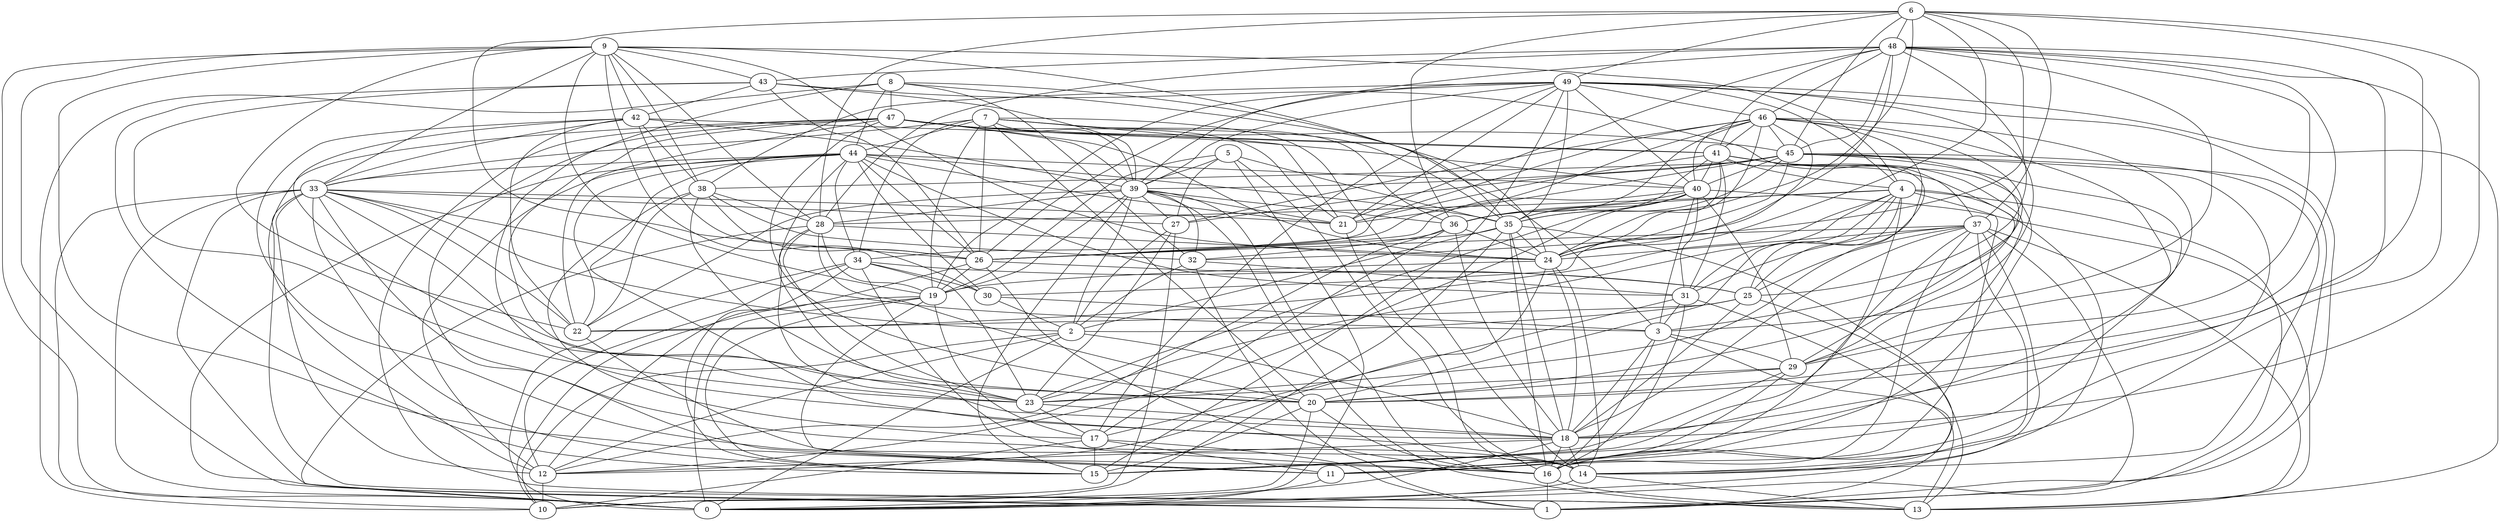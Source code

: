 digraph GG_graph {

subgraph G_graph {
edge [color = black]
"9" -> "30" [dir = none]
"9" -> "22" [dir = none]
"9" -> "19" [dir = none]
"9" -> "35" [dir = none]
"9" -> "42" [dir = none]
"38" -> "17" [dir = none]
"38" -> "22" [dir = none]
"43" -> "39" [dir = none]
"43" -> "15" [dir = none]
"43" -> "42" [dir = none]
"25" -> "22" [dir = none]
"25" -> "2" [dir = none]
"2" -> "12" [dir = none]
"2" -> "18" [dir = none]
"2" -> "0" [dir = none]
"2" -> "10" [dir = none]
"5" -> "16" [dir = none]
"5" -> "35" [dir = none]
"5" -> "19" [dir = none]
"5" -> "39" [dir = none]
"5" -> "27" [dir = none]
"7" -> "33" [dir = none]
"7" -> "21" [dir = none]
"7" -> "20" [dir = none]
"7" -> "14" [dir = none]
"29" -> "11" [dir = none]
"33" -> "13" [dir = none]
"33" -> "15" [dir = none]
"33" -> "2" [dir = none]
"33" -> "22" [dir = none]
"33" -> "3" [dir = none]
"33" -> "1" [dir = none]
"44" -> "34" [dir = none]
"44" -> "30" [dir = none]
"44" -> "23" [dir = none]
"44" -> "33" [dir = none]
"24" -> "12" [dir = none]
"24" -> "19" [dir = none]
"24" -> "18" [dir = none]
"48" -> "18" [dir = none]
"48" -> "43" [dir = none]
"48" -> "20" [dir = none]
"48" -> "39" [dir = none]
"48" -> "21" [dir = none]
"48" -> "24" [dir = none]
"48" -> "29" [dir = none]
"47" -> "22" [dir = none]
"47" -> "23" [dir = none]
"47" -> "20" [dir = none]
"47" -> "40" [dir = none]
"47" -> "45" [dir = none]
"47" -> "41" [dir = none]
"47" -> "21" [dir = none]
"47" -> "11" [dir = none]
"47" -> "12" [dir = none]
"16" -> "1" [dir = none]
"4" -> "22" [dir = none]
"4" -> "36" [dir = none]
"4" -> "15" [dir = none]
"4" -> "0" [dir = none]
"4" -> "31" [dir = none]
"4" -> "20" [dir = none]
"4" -> "16" [dir = none]
"46" -> "27" [dir = none]
"46" -> "25" [dir = none]
"46" -> "41" [dir = none]
"46" -> "45" [dir = none]
"46" -> "29" [dir = none]
"46" -> "15" [dir = none]
"46" -> "34" [dir = none]
"46" -> "24" [dir = none]
"46" -> "30" [dir = none]
"46" -> "3" [dir = none]
"41" -> "40" [dir = none]
"41" -> "4" [dir = none]
"41" -> "18" [dir = none]
"41" -> "35" [dir = none]
"41" -> "11" [dir = none]
"28" -> "23" [dir = none]
"28" -> "0" [dir = none]
"28" -> "18" [dir = none]
"28" -> "24" [dir = none]
"8" -> "32" [dir = none]
"8" -> "18" [dir = none]
"8" -> "24" [dir = none]
"31" -> "3" [dir = none]
"31" -> "16" [dir = none]
"31" -> "17" [dir = none]
"39" -> "32" [dir = none]
"36" -> "17" [dir = none]
"36" -> "32" [dir = none]
"36" -> "18" [dir = none]
"26" -> "16" [dir = none]
"26" -> "19" [dir = none]
"37" -> "25" [dir = none]
"37" -> "14" [dir = none]
"37" -> "16" [dir = none]
"37" -> "18" [dir = none]
"37" -> "26" [dir = none]
"19" -> "11" [dir = none]
"19" -> "10" [dir = none]
"19" -> "15" [dir = none]
"42" -> "26" [dir = none]
"42" -> "33" [dir = none]
"42" -> "38" [dir = none]
"42" -> "14" [dir = none]
"49" -> "4" [dir = none]
"49" -> "46" [dir = none]
"49" -> "15" [dir = none]
"49" -> "26" [dir = none]
"17" -> "15" [dir = none]
"17" -> "11" [dir = none]
"40" -> "31" [dir = none]
"40" -> "35" [dir = none]
"40" -> "26" [dir = none]
"40" -> "29" [dir = none]
"20" -> "10" [dir = none]
"20" -> "16" [dir = none]
"23" -> "18" [dir = none]
"3" -> "1" [dir = none]
"3" -> "16" [dir = none]
"6" -> "32" [dir = none]
"6" -> "36" [dir = none]
"6" -> "48" [dir = none]
"6" -> "20" [dir = none]
"6" -> "24" [dir = none]
"6" -> "37" [dir = none]
"45" -> "27" [dir = none]
"45" -> "14" [dir = none]
"45" -> "20" [dir = none]
"45" -> "39" [dir = none]
"45" -> "24" [dir = none]
"45" -> "11" [dir = none]
"45" -> "21" [dir = none]
"35" -> "2" [dir = none]
"35" -> "10" [dir = none]
"35" -> "24" [dir = none]
"35" -> "13" [dir = none]
"27" -> "23" [dir = none]
"27" -> "2" [dir = none]
"14" -> "13" [dir = none]
"14" -> "0" [dir = none]
"34" -> "12" [dir = none]
"34" -> "16" [dir = none]
"34" -> "30" [dir = none]
"34" -> "23" [dir = none]
"34" -> "15" [dir = none]
"42" -> "22" [dir = none]
"36" -> "24" [dir = none]
"45" -> "38" [dir = none]
"7" -> "44" [dir = none]
"49" -> "40" [dir = none]
"33" -> "12" [dir = none]
"7" -> "19" [dir = none]
"34" -> "25" [dir = none]
"39" -> "22" [dir = none]
"25" -> "14" [dir = none]
"35" -> "16" [dir = none]
"45" -> "35" [dir = none]
"44" -> "12" [dir = none]
"44" -> "21" [dir = none]
"48" -> "41" [dir = none]
"4" -> "25" [dir = none]
"37" -> "0" [dir = none]
"8" -> "44" [dir = none]
"44" -> "14" [dir = none]
"48" -> "3" [dir = none]
"45" -> "16" [dir = none]
"36" -> "12" [dir = none]
"22" -> "16" [dir = none]
"44" -> "40" [dir = none]
"9" -> "28" [dir = none]
"49" -> "13" [dir = none]
"8" -> "3" [dir = none]
"6" -> "18" [dir = none]
"25" -> "18" [dir = none]
"34" -> "0" [dir = none]
"40" -> "3" [dir = none]
"27" -> "10" [dir = none]
"7" -> "39" [dir = none]
"48" -> "25" [dir = none]
"39" -> "16" [dir = none]
"44" -> "26" [dir = none]
"42" -> "39" [dir = none]
"41" -> "23" [dir = none]
"41" -> "24" [dir = none]
"3" -> "29" [dir = none]
"44" -> "22" [dir = none]
"49" -> "17" [dir = none]
"49" -> "19" [dir = none]
"43" -> "26" [dir = none]
"6" -> "26" [dir = none]
"39" -> "27" [dir = none]
"39" -> "19" [dir = none]
"24" -> "14" [dir = none]
"40" -> "13" [dir = none]
"9" -> "1" [dir = none]
"9" -> "38" [dir = none]
"48" -> "28" [dir = none]
"39" -> "28" [dir = none]
"46" -> "40" [dir = none]
"29" -> "15" [dir = none]
"42" -> "23" [dir = none]
"3" -> "18" [dir = none]
"7" -> "26" [dir = none]
"38" -> "26" [dir = none]
"16" -> "13" [dir = none]
"26" -> "25" [dir = none]
"7" -> "34" [dir = none]
"32" -> "2" [dir = none]
"18" -> "16" [dir = none]
"7" -> "35" [dir = none]
"30" -> "2" [dir = none]
"47" -> "24" [dir = none]
"21" -> "14" [dir = none]
"40" -> "36" [dir = none]
"18" -> "0" [dir = none]
"49" -> "35" [dir = none]
"45" -> "40" [dir = none]
"47" -> "39" [dir = none]
"9" -> "0" [dir = none]
"37" -> "31" [dir = none]
"45" -> "1" [dir = none]
"41" -> "29" [dir = none]
"39" -> "36" [dir = none]
"49" -> "38" [dir = none]
"49" -> "21" [dir = none]
"20" -> "15" [dir = none]
"9" -> "43" [dir = none]
"32" -> "31" [dir = none]
"49" -> "39" [dir = none]
"48" -> "16" [dir = none]
"44" -> "35" [dir = none]
"7" -> "36" [dir = none]
"38" -> "28" [dir = none]
"33" -> "10" [dir = none]
"48" -> "46" [dir = none]
"4" -> "14" [dir = none]
"35" -> "18" [dir = none]
"17" -> "1" [dir = none]
"29" -> "23" [dir = none]
"49" -> "29" [dir = none]
"33" -> "21" [dir = none]
"49" -> "1" [dir = none]
"39" -> "21" [dir = none]
"4" -> "23" [dir = none]
"30" -> "3" [dir = none]
"17" -> "10" [dir = none]
"40" -> "12" [dir = none]
"37" -> "1" [dir = none]
"38" -> "32" [dir = none]
"18" -> "14" [dir = none]
"39" -> "13" [dir = none]
"41" -> "21" [dir = none]
"6" -> "49" [dir = none]
"43" -> "37" [dir = none]
"6" -> "28" [dir = none]
"41" -> "31" [dir = none]
"39" -> "15" [dir = none]
"37" -> "11" [dir = none]
"26" -> "12" [dir = none]
"33" -> "27" [dir = none]
"6" -> "45" [dir = none]
"33" -> "20" [dir = none]
"44" -> "31" [dir = none]
"9" -> "11" [dir = none]
"38" -> "20" [dir = none]
"9" -> "33" [dir = none]
"8" -> "10" [dir = none]
"33" -> "0" [dir = none]
"23" -> "17" [dir = none]
"35" -> "26" [dir = none]
"32" -> "1" [dir = none]
"37" -> "13" [dir = none]
"8" -> "47" [dir = none]
"43" -> "23" [dir = none]
"46" -> "36" [dir = none]
"12" -> "10" [dir = none]
"4" -> "28" [dir = none]
"6" -> "35" [dir = none]
"28" -> "19" [dir = none]
"9" -> "24" [dir = none]
"48" -> "45" [dir = none]
"47" -> "13" [dir = none]
"33" -> "14" [dir = none]
"28" -> "20" [dir = none]
"18" -> "12" [dir = none]
"37" -> "24" [dir = none]
"29" -> "20" [dir = none]
"39" -> "2" [dir = none]
"42" -> "41" [dir = none]
"40" -> "23" [dir = none]
"19" -> "17" [dir = none]
"19" -> "0" [dir = none]
"44" -> "0" [dir = none]
"11" -> "0" [dir = none]
"5" -> "0" [dir = none]
"46" -> "26" [dir = none]
"9" -> "4" [dir = none]
"31" -> "13" [dir = none]
}

}
